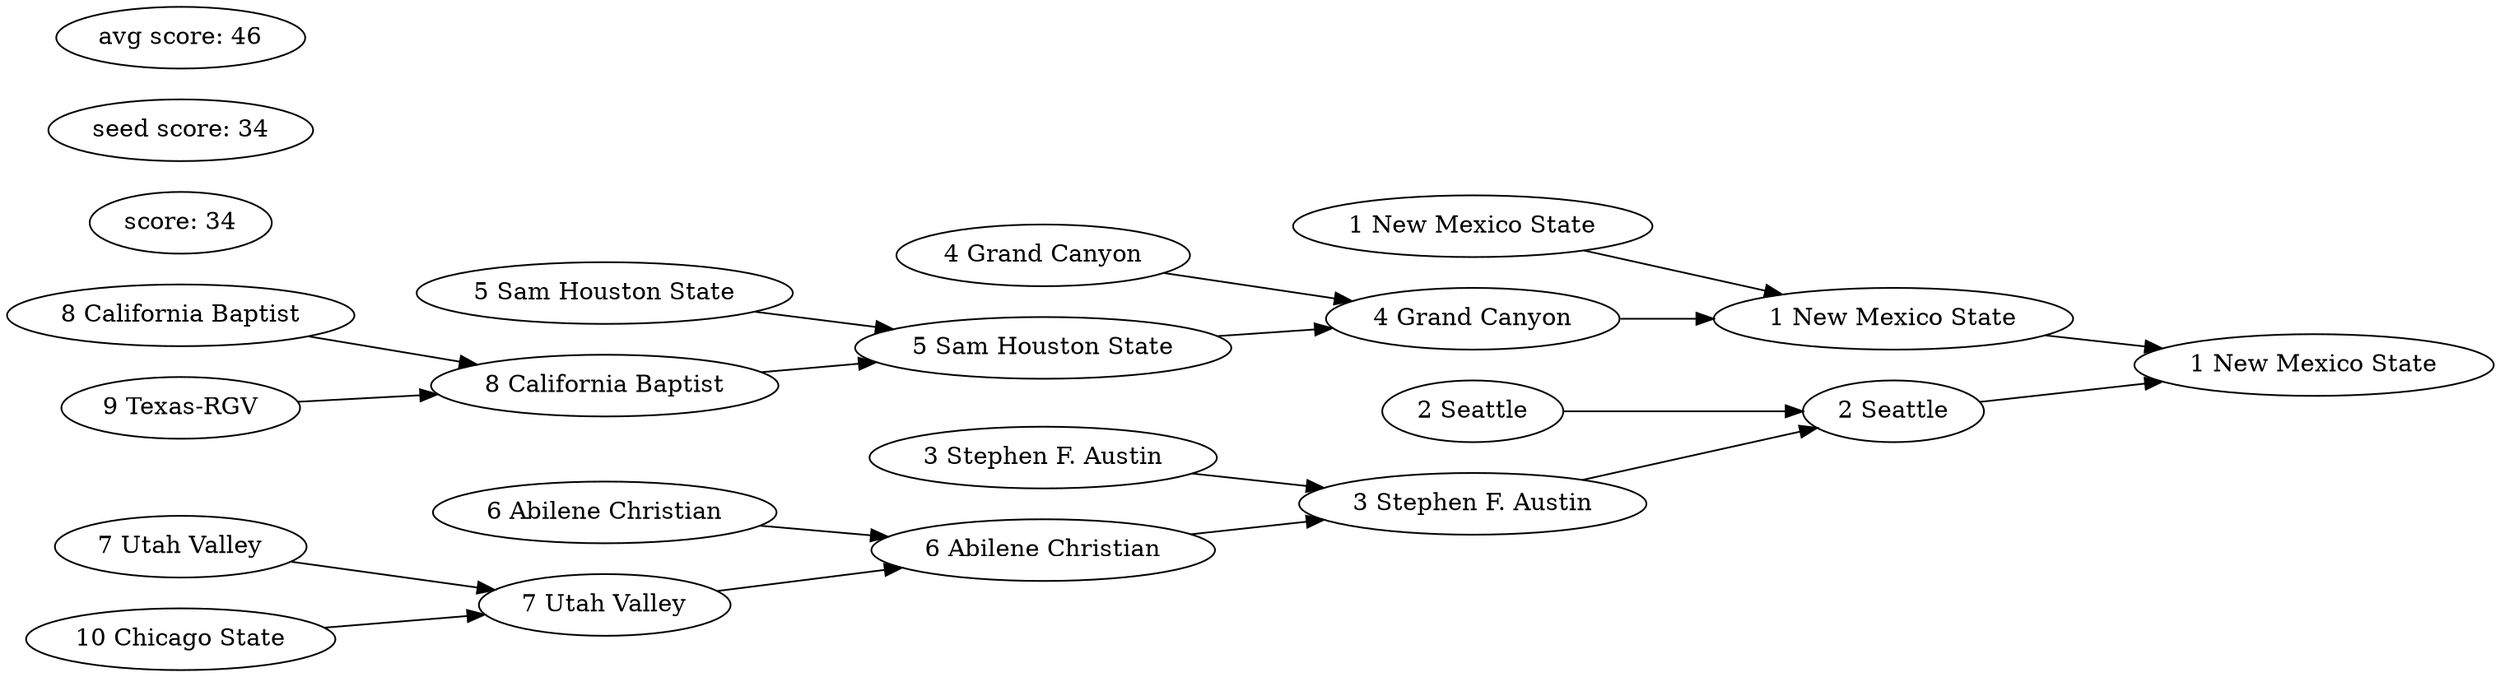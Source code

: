 digraph {
graph [rankdir=LR];"t1" [label="1 New Mexico State"];
"t2" [label="1 New Mexico State"];
"t3" [label="1 New Mexico State"];
"t4" [label="4 Grand Canyon"];
"t5" [label="4 Grand Canyon"];
"t6" [label="5 Sam Houston State"];
"t7" [label="5 Sam Houston State"];
"t8" [label="8 California Baptist"];
"t9" [label="8 California Baptist"];
"t10" [label="9 Texas-RGV"];
"t9" -> "t8";
"t10" -> "t8";
"t7" -> "t6";
"t8" -> "t6";
"t5" -> "t4";
"t6" -> "t4";
"t3" -> "t2";
"t4" -> "t2";
"t11" [label="2 Seattle"];
"t12" [label="2 Seattle"];
"t13" [label="3 Stephen F. Austin"];
"t14" [label="3 Stephen F. Austin"];
"t15" [label="6 Abilene Christian"];
"t16" [label="6 Abilene Christian"];
"t17" [label="7 Utah Valley"];
"t18" [label="7 Utah Valley"];
"t19" [label="10 Chicago State"];
"t18" -> "t17";
"t19" -> "t17";
"t16" -> "t15";
"t17" -> "t15";
"t14" -> "t13";
"t15" -> "t13";
"t12" -> "t11";
"t13" -> "t11";
"t2" -> "t1";
"t11" -> "t1";
score [label="score: 34"];
seed [label="seed score: 34"];
max [label="avg score: 46"];
}

